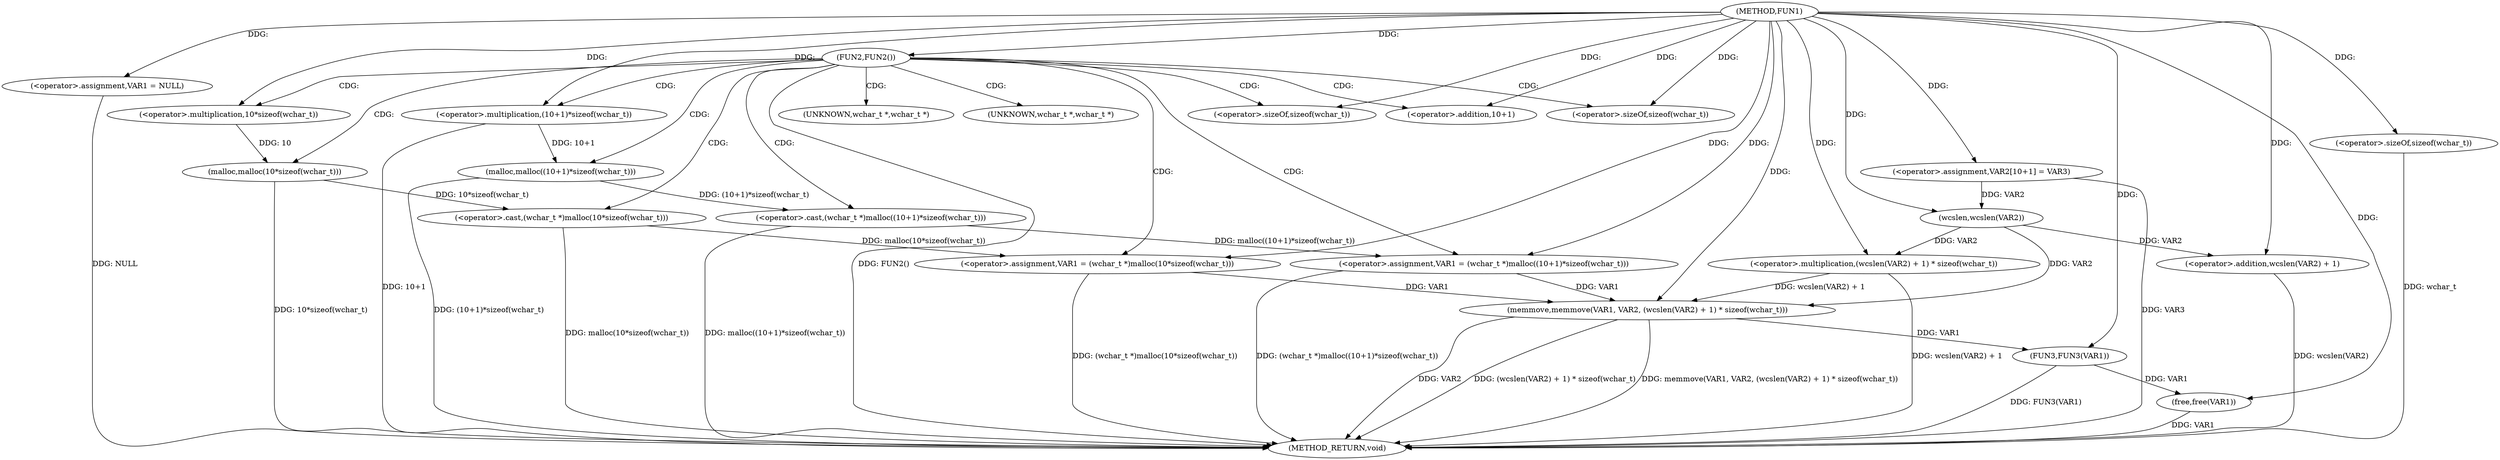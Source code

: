 digraph FUN1 {  
"1000100" [label = "(METHOD,FUN1)" ]
"1000150" [label = "(METHOD_RETURN,void)" ]
"1000103" [label = "(<operator>.assignment,VAR1 = NULL)" ]
"1000107" [label = "(FUN2,FUN2())" ]
"1000109" [label = "(<operator>.assignment,VAR1 = (wchar_t *)malloc(10*sizeof(wchar_t)))" ]
"1000111" [label = "(<operator>.cast,(wchar_t *)malloc(10*sizeof(wchar_t)))" ]
"1000113" [label = "(malloc,malloc(10*sizeof(wchar_t)))" ]
"1000114" [label = "(<operator>.multiplication,10*sizeof(wchar_t))" ]
"1000116" [label = "(<operator>.sizeOf,sizeof(wchar_t))" ]
"1000120" [label = "(<operator>.assignment,VAR1 = (wchar_t *)malloc((10+1)*sizeof(wchar_t)))" ]
"1000122" [label = "(<operator>.cast,(wchar_t *)malloc((10+1)*sizeof(wchar_t)))" ]
"1000124" [label = "(malloc,malloc((10+1)*sizeof(wchar_t)))" ]
"1000125" [label = "(<operator>.multiplication,(10+1)*sizeof(wchar_t))" ]
"1000126" [label = "(<operator>.addition,10+1)" ]
"1000129" [label = "(<operator>.sizeOf,sizeof(wchar_t))" ]
"1000133" [label = "(<operator>.assignment,VAR2[10+1] = VAR3)" ]
"1000136" [label = "(memmove,memmove(VAR1, VAR2, (wcslen(VAR2) + 1) * sizeof(wchar_t)))" ]
"1000139" [label = "(<operator>.multiplication,(wcslen(VAR2) + 1) * sizeof(wchar_t))" ]
"1000140" [label = "(<operator>.addition,wcslen(VAR2) + 1)" ]
"1000141" [label = "(wcslen,wcslen(VAR2))" ]
"1000144" [label = "(<operator>.sizeOf,sizeof(wchar_t))" ]
"1000146" [label = "(FUN3,FUN3(VAR1))" ]
"1000148" [label = "(free,free(VAR1))" ]
"1000112" [label = "(UNKNOWN,wchar_t *,wchar_t *)" ]
"1000123" [label = "(UNKNOWN,wchar_t *,wchar_t *)" ]
  "1000125" -> "1000150"  [ label = "DDG: 10+1"] 
  "1000124" -> "1000150"  [ label = "DDG: (10+1)*sizeof(wchar_t)"] 
  "1000107" -> "1000150"  [ label = "DDG: FUN2()"] 
  "1000103" -> "1000150"  [ label = "DDG: NULL"] 
  "1000113" -> "1000150"  [ label = "DDG: 10*sizeof(wchar_t)"] 
  "1000139" -> "1000150"  [ label = "DDG: wcslen(VAR2) + 1"] 
  "1000136" -> "1000150"  [ label = "DDG: VAR2"] 
  "1000146" -> "1000150"  [ label = "DDG: FUN3(VAR1)"] 
  "1000109" -> "1000150"  [ label = "DDG: (wchar_t *)malloc(10*sizeof(wchar_t))"] 
  "1000122" -> "1000150"  [ label = "DDG: malloc((10+1)*sizeof(wchar_t))"] 
  "1000140" -> "1000150"  [ label = "DDG: wcslen(VAR2)"] 
  "1000136" -> "1000150"  [ label = "DDG: (wcslen(VAR2) + 1) * sizeof(wchar_t)"] 
  "1000148" -> "1000150"  [ label = "DDG: VAR1"] 
  "1000133" -> "1000150"  [ label = "DDG: VAR3"] 
  "1000111" -> "1000150"  [ label = "DDG: malloc(10*sizeof(wchar_t))"] 
  "1000136" -> "1000150"  [ label = "DDG: memmove(VAR1, VAR2, (wcslen(VAR2) + 1) * sizeof(wchar_t))"] 
  "1000120" -> "1000150"  [ label = "DDG: (wchar_t *)malloc((10+1)*sizeof(wchar_t))"] 
  "1000144" -> "1000150"  [ label = "DDG: wchar_t"] 
  "1000100" -> "1000103"  [ label = "DDG: "] 
  "1000100" -> "1000107"  [ label = "DDG: "] 
  "1000111" -> "1000109"  [ label = "DDG: malloc(10*sizeof(wchar_t))"] 
  "1000100" -> "1000109"  [ label = "DDG: "] 
  "1000113" -> "1000111"  [ label = "DDG: 10*sizeof(wchar_t)"] 
  "1000114" -> "1000113"  [ label = "DDG: 10"] 
  "1000100" -> "1000114"  [ label = "DDG: "] 
  "1000100" -> "1000116"  [ label = "DDG: "] 
  "1000122" -> "1000120"  [ label = "DDG: malloc((10+1)*sizeof(wchar_t))"] 
  "1000100" -> "1000120"  [ label = "DDG: "] 
  "1000124" -> "1000122"  [ label = "DDG: (10+1)*sizeof(wchar_t)"] 
  "1000125" -> "1000124"  [ label = "DDG: 10+1"] 
  "1000100" -> "1000125"  [ label = "DDG: "] 
  "1000100" -> "1000126"  [ label = "DDG: "] 
  "1000100" -> "1000129"  [ label = "DDG: "] 
  "1000100" -> "1000133"  [ label = "DDG: "] 
  "1000120" -> "1000136"  [ label = "DDG: VAR1"] 
  "1000109" -> "1000136"  [ label = "DDG: VAR1"] 
  "1000100" -> "1000136"  [ label = "DDG: "] 
  "1000141" -> "1000136"  [ label = "DDG: VAR2"] 
  "1000139" -> "1000136"  [ label = "DDG: wcslen(VAR2) + 1"] 
  "1000141" -> "1000139"  [ label = "DDG: VAR2"] 
  "1000100" -> "1000139"  [ label = "DDG: "] 
  "1000141" -> "1000140"  [ label = "DDG: VAR2"] 
  "1000133" -> "1000141"  [ label = "DDG: VAR2"] 
  "1000100" -> "1000141"  [ label = "DDG: "] 
  "1000100" -> "1000140"  [ label = "DDG: "] 
  "1000100" -> "1000144"  [ label = "DDG: "] 
  "1000136" -> "1000146"  [ label = "DDG: VAR1"] 
  "1000100" -> "1000146"  [ label = "DDG: "] 
  "1000146" -> "1000148"  [ label = "DDG: VAR1"] 
  "1000100" -> "1000148"  [ label = "DDG: "] 
  "1000107" -> "1000109"  [ label = "CDG: "] 
  "1000107" -> "1000112"  [ label = "CDG: "] 
  "1000107" -> "1000129"  [ label = "CDG: "] 
  "1000107" -> "1000123"  [ label = "CDG: "] 
  "1000107" -> "1000124"  [ label = "CDG: "] 
  "1000107" -> "1000125"  [ label = "CDG: "] 
  "1000107" -> "1000116"  [ label = "CDG: "] 
  "1000107" -> "1000114"  [ label = "CDG: "] 
  "1000107" -> "1000120"  [ label = "CDG: "] 
  "1000107" -> "1000113"  [ label = "CDG: "] 
  "1000107" -> "1000111"  [ label = "CDG: "] 
  "1000107" -> "1000122"  [ label = "CDG: "] 
  "1000107" -> "1000126"  [ label = "CDG: "] 
}
